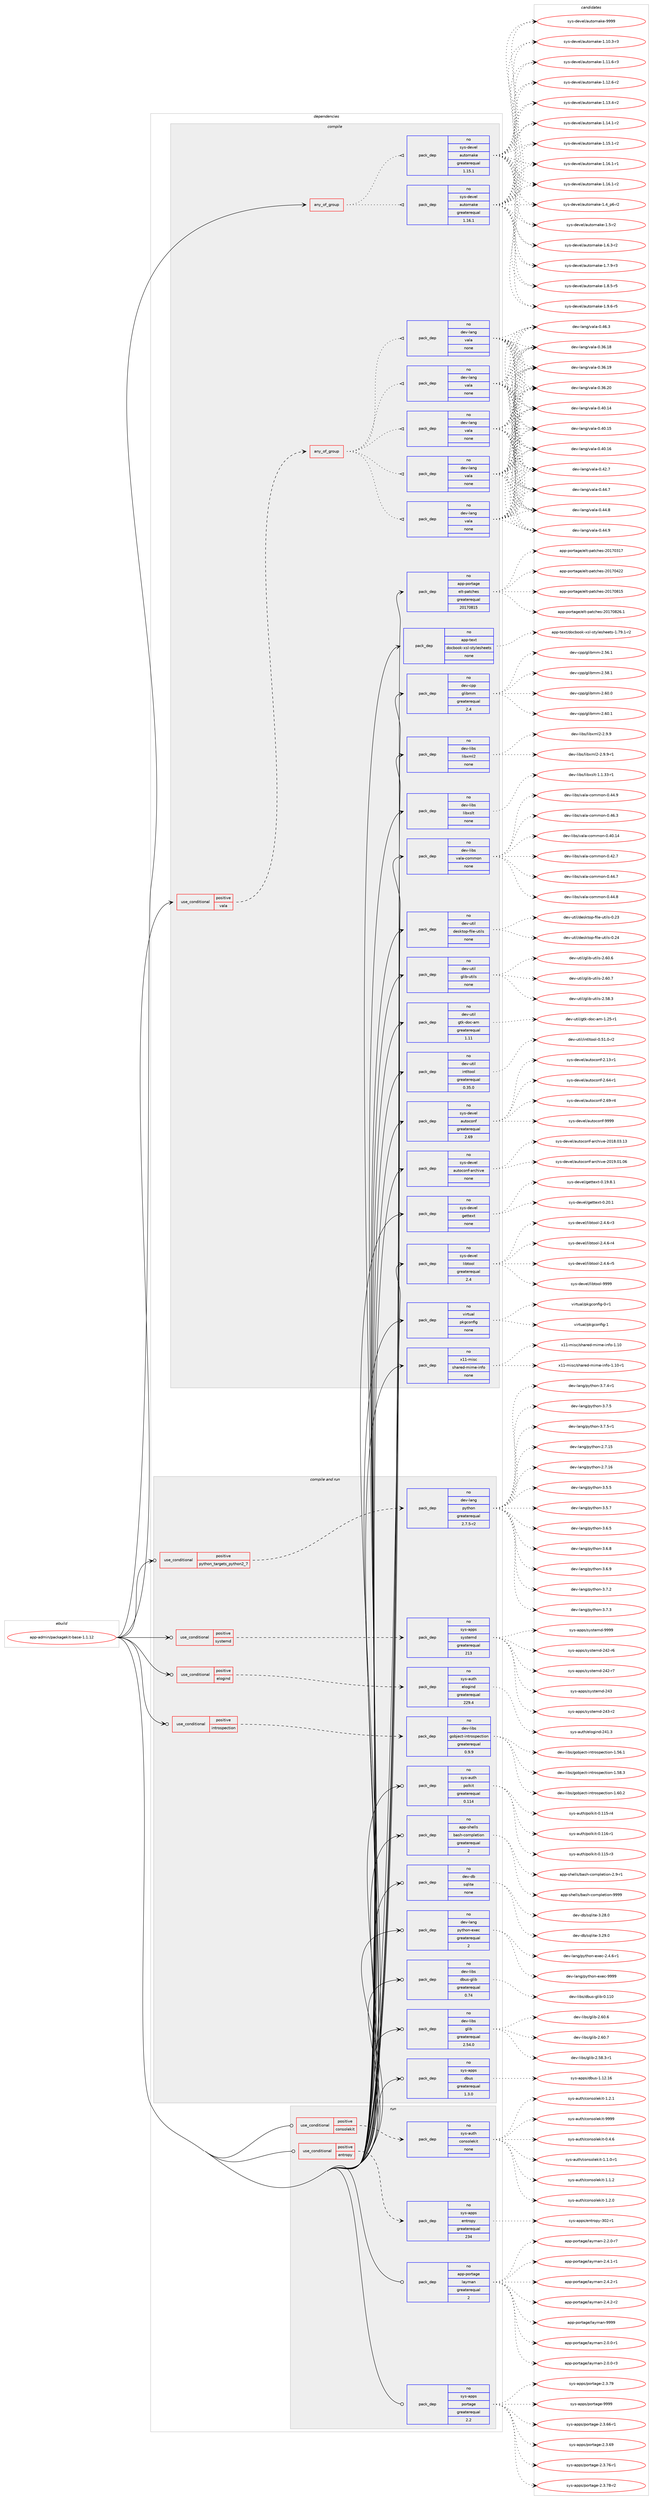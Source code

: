digraph prolog {

# *************
# Graph options
# *************

newrank=true;
concentrate=true;
compound=true;
graph [rankdir=LR,fontname=Helvetica,fontsize=10,ranksep=1.5];#, ranksep=2.5, nodesep=0.2];
edge  [arrowhead=vee];
node  [fontname=Helvetica,fontsize=10];

# **********
# The ebuild
# **********

subgraph cluster_leftcol {
color=gray;
rank=same;
label=<<i>ebuild</i>>;
id [label="app-admin/packagekit-base-1.1.12", color=red, width=4, href="../app-admin/packagekit-base-1.1.12.svg"];
}

# ****************
# The dependencies
# ****************

subgraph cluster_midcol {
color=gray;
label=<<i>dependencies</i>>;
subgraph cluster_compile {
fillcolor="#eeeeee";
style=filled;
label=<<i>compile</i>>;
subgraph any8224 {
dependency468237 [label=<<TABLE BORDER="0" CELLBORDER="1" CELLSPACING="0" CELLPADDING="4"><TR><TD CELLPADDING="10">any_of_group</TD></TR></TABLE>>, shape=none, color=red];subgraph pack348446 {
dependency468238 [label=<<TABLE BORDER="0" CELLBORDER="1" CELLSPACING="0" CELLPADDING="4" WIDTH="220"><TR><TD ROWSPAN="6" CELLPADDING="30">pack_dep</TD></TR><TR><TD WIDTH="110">no</TD></TR><TR><TD>sys-devel</TD></TR><TR><TD>automake</TD></TR><TR><TD>greaterequal</TD></TR><TR><TD>1.16.1</TD></TR></TABLE>>, shape=none, color=blue];
}
dependency468237:e -> dependency468238:w [weight=20,style="dotted",arrowhead="oinv"];
subgraph pack348447 {
dependency468239 [label=<<TABLE BORDER="0" CELLBORDER="1" CELLSPACING="0" CELLPADDING="4" WIDTH="220"><TR><TD ROWSPAN="6" CELLPADDING="30">pack_dep</TD></TR><TR><TD WIDTH="110">no</TD></TR><TR><TD>sys-devel</TD></TR><TR><TD>automake</TD></TR><TR><TD>greaterequal</TD></TR><TR><TD>1.15.1</TD></TR></TABLE>>, shape=none, color=blue];
}
dependency468237:e -> dependency468239:w [weight=20,style="dotted",arrowhead="oinv"];
}
id:e -> dependency468237:w [weight=20,style="solid",arrowhead="vee"];
subgraph cond111269 {
dependency468240 [label=<<TABLE BORDER="0" CELLBORDER="1" CELLSPACING="0" CELLPADDING="4"><TR><TD ROWSPAN="3" CELLPADDING="10">use_conditional</TD></TR><TR><TD>positive</TD></TR><TR><TD>vala</TD></TR></TABLE>>, shape=none, color=red];
subgraph any8225 {
dependency468241 [label=<<TABLE BORDER="0" CELLBORDER="1" CELLSPACING="0" CELLPADDING="4"><TR><TD CELLPADDING="10">any_of_group</TD></TR></TABLE>>, shape=none, color=red];subgraph pack348448 {
dependency468242 [label=<<TABLE BORDER="0" CELLBORDER="1" CELLSPACING="0" CELLPADDING="4" WIDTH="220"><TR><TD ROWSPAN="6" CELLPADDING="30">pack_dep</TD></TR><TR><TD WIDTH="110">no</TD></TR><TR><TD>dev-lang</TD></TR><TR><TD>vala</TD></TR><TR><TD>none</TD></TR><TR><TD></TD></TR></TABLE>>, shape=none, color=blue];
}
dependency468241:e -> dependency468242:w [weight=20,style="dotted",arrowhead="oinv"];
subgraph pack348449 {
dependency468243 [label=<<TABLE BORDER="0" CELLBORDER="1" CELLSPACING="0" CELLPADDING="4" WIDTH="220"><TR><TD ROWSPAN="6" CELLPADDING="30">pack_dep</TD></TR><TR><TD WIDTH="110">no</TD></TR><TR><TD>dev-lang</TD></TR><TR><TD>vala</TD></TR><TR><TD>none</TD></TR><TR><TD></TD></TR></TABLE>>, shape=none, color=blue];
}
dependency468241:e -> dependency468243:w [weight=20,style="dotted",arrowhead="oinv"];
subgraph pack348450 {
dependency468244 [label=<<TABLE BORDER="0" CELLBORDER="1" CELLSPACING="0" CELLPADDING="4" WIDTH="220"><TR><TD ROWSPAN="6" CELLPADDING="30">pack_dep</TD></TR><TR><TD WIDTH="110">no</TD></TR><TR><TD>dev-lang</TD></TR><TR><TD>vala</TD></TR><TR><TD>none</TD></TR><TR><TD></TD></TR></TABLE>>, shape=none, color=blue];
}
dependency468241:e -> dependency468244:w [weight=20,style="dotted",arrowhead="oinv"];
subgraph pack348451 {
dependency468245 [label=<<TABLE BORDER="0" CELLBORDER="1" CELLSPACING="0" CELLPADDING="4" WIDTH="220"><TR><TD ROWSPAN="6" CELLPADDING="30">pack_dep</TD></TR><TR><TD WIDTH="110">no</TD></TR><TR><TD>dev-lang</TD></TR><TR><TD>vala</TD></TR><TR><TD>none</TD></TR><TR><TD></TD></TR></TABLE>>, shape=none, color=blue];
}
dependency468241:e -> dependency468245:w [weight=20,style="dotted",arrowhead="oinv"];
subgraph pack348452 {
dependency468246 [label=<<TABLE BORDER="0" CELLBORDER="1" CELLSPACING="0" CELLPADDING="4" WIDTH="220"><TR><TD ROWSPAN="6" CELLPADDING="30">pack_dep</TD></TR><TR><TD WIDTH="110">no</TD></TR><TR><TD>dev-lang</TD></TR><TR><TD>vala</TD></TR><TR><TD>none</TD></TR><TR><TD></TD></TR></TABLE>>, shape=none, color=blue];
}
dependency468241:e -> dependency468246:w [weight=20,style="dotted",arrowhead="oinv"];
}
dependency468240:e -> dependency468241:w [weight=20,style="dashed",arrowhead="vee"];
}
id:e -> dependency468240:w [weight=20,style="solid",arrowhead="vee"];
subgraph pack348453 {
dependency468247 [label=<<TABLE BORDER="0" CELLBORDER="1" CELLSPACING="0" CELLPADDING="4" WIDTH="220"><TR><TD ROWSPAN="6" CELLPADDING="30">pack_dep</TD></TR><TR><TD WIDTH="110">no</TD></TR><TR><TD>app-portage</TD></TR><TR><TD>elt-patches</TD></TR><TR><TD>greaterequal</TD></TR><TR><TD>20170815</TD></TR></TABLE>>, shape=none, color=blue];
}
id:e -> dependency468247:w [weight=20,style="solid",arrowhead="vee"];
subgraph pack348454 {
dependency468248 [label=<<TABLE BORDER="0" CELLBORDER="1" CELLSPACING="0" CELLPADDING="4" WIDTH="220"><TR><TD ROWSPAN="6" CELLPADDING="30">pack_dep</TD></TR><TR><TD WIDTH="110">no</TD></TR><TR><TD>app-text</TD></TR><TR><TD>docbook-xsl-stylesheets</TD></TR><TR><TD>none</TD></TR><TR><TD></TD></TR></TABLE>>, shape=none, color=blue];
}
id:e -> dependency468248:w [weight=20,style="solid",arrowhead="vee"];
subgraph pack348455 {
dependency468249 [label=<<TABLE BORDER="0" CELLBORDER="1" CELLSPACING="0" CELLPADDING="4" WIDTH="220"><TR><TD ROWSPAN="6" CELLPADDING="30">pack_dep</TD></TR><TR><TD WIDTH="110">no</TD></TR><TR><TD>dev-cpp</TD></TR><TR><TD>glibmm</TD></TR><TR><TD>greaterequal</TD></TR><TR><TD>2.4</TD></TR></TABLE>>, shape=none, color=blue];
}
id:e -> dependency468249:w [weight=20,style="solid",arrowhead="vee"];
subgraph pack348456 {
dependency468250 [label=<<TABLE BORDER="0" CELLBORDER="1" CELLSPACING="0" CELLPADDING="4" WIDTH="220"><TR><TD ROWSPAN="6" CELLPADDING="30">pack_dep</TD></TR><TR><TD WIDTH="110">no</TD></TR><TR><TD>dev-libs</TD></TR><TR><TD>libxml2</TD></TR><TR><TD>none</TD></TR><TR><TD></TD></TR></TABLE>>, shape=none, color=blue];
}
id:e -> dependency468250:w [weight=20,style="solid",arrowhead="vee"];
subgraph pack348457 {
dependency468251 [label=<<TABLE BORDER="0" CELLBORDER="1" CELLSPACING="0" CELLPADDING="4" WIDTH="220"><TR><TD ROWSPAN="6" CELLPADDING="30">pack_dep</TD></TR><TR><TD WIDTH="110">no</TD></TR><TR><TD>dev-libs</TD></TR><TR><TD>libxslt</TD></TR><TR><TD>none</TD></TR><TR><TD></TD></TR></TABLE>>, shape=none, color=blue];
}
id:e -> dependency468251:w [weight=20,style="solid",arrowhead="vee"];
subgraph pack348458 {
dependency468252 [label=<<TABLE BORDER="0" CELLBORDER="1" CELLSPACING="0" CELLPADDING="4" WIDTH="220"><TR><TD ROWSPAN="6" CELLPADDING="30">pack_dep</TD></TR><TR><TD WIDTH="110">no</TD></TR><TR><TD>dev-libs</TD></TR><TR><TD>vala-common</TD></TR><TR><TD>none</TD></TR><TR><TD></TD></TR></TABLE>>, shape=none, color=blue];
}
id:e -> dependency468252:w [weight=20,style="solid",arrowhead="vee"];
subgraph pack348459 {
dependency468253 [label=<<TABLE BORDER="0" CELLBORDER="1" CELLSPACING="0" CELLPADDING="4" WIDTH="220"><TR><TD ROWSPAN="6" CELLPADDING="30">pack_dep</TD></TR><TR><TD WIDTH="110">no</TD></TR><TR><TD>dev-util</TD></TR><TR><TD>desktop-file-utils</TD></TR><TR><TD>none</TD></TR><TR><TD></TD></TR></TABLE>>, shape=none, color=blue];
}
id:e -> dependency468253:w [weight=20,style="solid",arrowhead="vee"];
subgraph pack348460 {
dependency468254 [label=<<TABLE BORDER="0" CELLBORDER="1" CELLSPACING="0" CELLPADDING="4" WIDTH="220"><TR><TD ROWSPAN="6" CELLPADDING="30">pack_dep</TD></TR><TR><TD WIDTH="110">no</TD></TR><TR><TD>dev-util</TD></TR><TR><TD>glib-utils</TD></TR><TR><TD>none</TD></TR><TR><TD></TD></TR></TABLE>>, shape=none, color=blue];
}
id:e -> dependency468254:w [weight=20,style="solid",arrowhead="vee"];
subgraph pack348461 {
dependency468255 [label=<<TABLE BORDER="0" CELLBORDER="1" CELLSPACING="0" CELLPADDING="4" WIDTH="220"><TR><TD ROWSPAN="6" CELLPADDING="30">pack_dep</TD></TR><TR><TD WIDTH="110">no</TD></TR><TR><TD>dev-util</TD></TR><TR><TD>gtk-doc-am</TD></TR><TR><TD>greaterequal</TD></TR><TR><TD>1.11</TD></TR></TABLE>>, shape=none, color=blue];
}
id:e -> dependency468255:w [weight=20,style="solid",arrowhead="vee"];
subgraph pack348462 {
dependency468256 [label=<<TABLE BORDER="0" CELLBORDER="1" CELLSPACING="0" CELLPADDING="4" WIDTH="220"><TR><TD ROWSPAN="6" CELLPADDING="30">pack_dep</TD></TR><TR><TD WIDTH="110">no</TD></TR><TR><TD>dev-util</TD></TR><TR><TD>intltool</TD></TR><TR><TD>greaterequal</TD></TR><TR><TD>0.35.0</TD></TR></TABLE>>, shape=none, color=blue];
}
id:e -> dependency468256:w [weight=20,style="solid",arrowhead="vee"];
subgraph pack348463 {
dependency468257 [label=<<TABLE BORDER="0" CELLBORDER="1" CELLSPACING="0" CELLPADDING="4" WIDTH="220"><TR><TD ROWSPAN="6" CELLPADDING="30">pack_dep</TD></TR><TR><TD WIDTH="110">no</TD></TR><TR><TD>sys-devel</TD></TR><TR><TD>autoconf</TD></TR><TR><TD>greaterequal</TD></TR><TR><TD>2.69</TD></TR></TABLE>>, shape=none, color=blue];
}
id:e -> dependency468257:w [weight=20,style="solid",arrowhead="vee"];
subgraph pack348464 {
dependency468258 [label=<<TABLE BORDER="0" CELLBORDER="1" CELLSPACING="0" CELLPADDING="4" WIDTH="220"><TR><TD ROWSPAN="6" CELLPADDING="30">pack_dep</TD></TR><TR><TD WIDTH="110">no</TD></TR><TR><TD>sys-devel</TD></TR><TR><TD>autoconf-archive</TD></TR><TR><TD>none</TD></TR><TR><TD></TD></TR></TABLE>>, shape=none, color=blue];
}
id:e -> dependency468258:w [weight=20,style="solid",arrowhead="vee"];
subgraph pack348465 {
dependency468259 [label=<<TABLE BORDER="0" CELLBORDER="1" CELLSPACING="0" CELLPADDING="4" WIDTH="220"><TR><TD ROWSPAN="6" CELLPADDING="30">pack_dep</TD></TR><TR><TD WIDTH="110">no</TD></TR><TR><TD>sys-devel</TD></TR><TR><TD>gettext</TD></TR><TR><TD>none</TD></TR><TR><TD></TD></TR></TABLE>>, shape=none, color=blue];
}
id:e -> dependency468259:w [weight=20,style="solid",arrowhead="vee"];
subgraph pack348466 {
dependency468260 [label=<<TABLE BORDER="0" CELLBORDER="1" CELLSPACING="0" CELLPADDING="4" WIDTH="220"><TR><TD ROWSPAN="6" CELLPADDING="30">pack_dep</TD></TR><TR><TD WIDTH="110">no</TD></TR><TR><TD>sys-devel</TD></TR><TR><TD>libtool</TD></TR><TR><TD>greaterequal</TD></TR><TR><TD>2.4</TD></TR></TABLE>>, shape=none, color=blue];
}
id:e -> dependency468260:w [weight=20,style="solid",arrowhead="vee"];
subgraph pack348467 {
dependency468261 [label=<<TABLE BORDER="0" CELLBORDER="1" CELLSPACING="0" CELLPADDING="4" WIDTH="220"><TR><TD ROWSPAN="6" CELLPADDING="30">pack_dep</TD></TR><TR><TD WIDTH="110">no</TD></TR><TR><TD>virtual</TD></TR><TR><TD>pkgconfig</TD></TR><TR><TD>none</TD></TR><TR><TD></TD></TR></TABLE>>, shape=none, color=blue];
}
id:e -> dependency468261:w [weight=20,style="solid",arrowhead="vee"];
subgraph pack348468 {
dependency468262 [label=<<TABLE BORDER="0" CELLBORDER="1" CELLSPACING="0" CELLPADDING="4" WIDTH="220"><TR><TD ROWSPAN="6" CELLPADDING="30">pack_dep</TD></TR><TR><TD WIDTH="110">no</TD></TR><TR><TD>x11-misc</TD></TR><TR><TD>shared-mime-info</TD></TR><TR><TD>none</TD></TR><TR><TD></TD></TR></TABLE>>, shape=none, color=blue];
}
id:e -> dependency468262:w [weight=20,style="solid",arrowhead="vee"];
}
subgraph cluster_compileandrun {
fillcolor="#eeeeee";
style=filled;
label=<<i>compile and run</i>>;
subgraph cond111270 {
dependency468263 [label=<<TABLE BORDER="0" CELLBORDER="1" CELLSPACING="0" CELLPADDING="4"><TR><TD ROWSPAN="3" CELLPADDING="10">use_conditional</TD></TR><TR><TD>positive</TD></TR><TR><TD>elogind</TD></TR></TABLE>>, shape=none, color=red];
subgraph pack348469 {
dependency468264 [label=<<TABLE BORDER="0" CELLBORDER="1" CELLSPACING="0" CELLPADDING="4" WIDTH="220"><TR><TD ROWSPAN="6" CELLPADDING="30">pack_dep</TD></TR><TR><TD WIDTH="110">no</TD></TR><TR><TD>sys-auth</TD></TR><TR><TD>elogind</TD></TR><TR><TD>greaterequal</TD></TR><TR><TD>229.4</TD></TR></TABLE>>, shape=none, color=blue];
}
dependency468263:e -> dependency468264:w [weight=20,style="dashed",arrowhead="vee"];
}
id:e -> dependency468263:w [weight=20,style="solid",arrowhead="odotvee"];
subgraph cond111271 {
dependency468265 [label=<<TABLE BORDER="0" CELLBORDER="1" CELLSPACING="0" CELLPADDING="4"><TR><TD ROWSPAN="3" CELLPADDING="10">use_conditional</TD></TR><TR><TD>positive</TD></TR><TR><TD>introspection</TD></TR></TABLE>>, shape=none, color=red];
subgraph pack348470 {
dependency468266 [label=<<TABLE BORDER="0" CELLBORDER="1" CELLSPACING="0" CELLPADDING="4" WIDTH="220"><TR><TD ROWSPAN="6" CELLPADDING="30">pack_dep</TD></TR><TR><TD WIDTH="110">no</TD></TR><TR><TD>dev-libs</TD></TR><TR><TD>gobject-introspection</TD></TR><TR><TD>greaterequal</TD></TR><TR><TD>0.9.9</TD></TR></TABLE>>, shape=none, color=blue];
}
dependency468265:e -> dependency468266:w [weight=20,style="dashed",arrowhead="vee"];
}
id:e -> dependency468265:w [weight=20,style="solid",arrowhead="odotvee"];
subgraph cond111272 {
dependency468267 [label=<<TABLE BORDER="0" CELLBORDER="1" CELLSPACING="0" CELLPADDING="4"><TR><TD ROWSPAN="3" CELLPADDING="10">use_conditional</TD></TR><TR><TD>positive</TD></TR><TR><TD>python_targets_python2_7</TD></TR></TABLE>>, shape=none, color=red];
subgraph pack348471 {
dependency468268 [label=<<TABLE BORDER="0" CELLBORDER="1" CELLSPACING="0" CELLPADDING="4" WIDTH="220"><TR><TD ROWSPAN="6" CELLPADDING="30">pack_dep</TD></TR><TR><TD WIDTH="110">no</TD></TR><TR><TD>dev-lang</TD></TR><TR><TD>python</TD></TR><TR><TD>greaterequal</TD></TR><TR><TD>2.7.5-r2</TD></TR></TABLE>>, shape=none, color=blue];
}
dependency468267:e -> dependency468268:w [weight=20,style="dashed",arrowhead="vee"];
}
id:e -> dependency468267:w [weight=20,style="solid",arrowhead="odotvee"];
subgraph cond111273 {
dependency468269 [label=<<TABLE BORDER="0" CELLBORDER="1" CELLSPACING="0" CELLPADDING="4"><TR><TD ROWSPAN="3" CELLPADDING="10">use_conditional</TD></TR><TR><TD>positive</TD></TR><TR><TD>systemd</TD></TR></TABLE>>, shape=none, color=red];
subgraph pack348472 {
dependency468270 [label=<<TABLE BORDER="0" CELLBORDER="1" CELLSPACING="0" CELLPADDING="4" WIDTH="220"><TR><TD ROWSPAN="6" CELLPADDING="30">pack_dep</TD></TR><TR><TD WIDTH="110">no</TD></TR><TR><TD>sys-apps</TD></TR><TR><TD>systemd</TD></TR><TR><TD>greaterequal</TD></TR><TR><TD>213</TD></TR></TABLE>>, shape=none, color=blue];
}
dependency468269:e -> dependency468270:w [weight=20,style="dashed",arrowhead="vee"];
}
id:e -> dependency468269:w [weight=20,style="solid",arrowhead="odotvee"];
subgraph pack348473 {
dependency468271 [label=<<TABLE BORDER="0" CELLBORDER="1" CELLSPACING="0" CELLPADDING="4" WIDTH="220"><TR><TD ROWSPAN="6" CELLPADDING="30">pack_dep</TD></TR><TR><TD WIDTH="110">no</TD></TR><TR><TD>app-shells</TD></TR><TR><TD>bash-completion</TD></TR><TR><TD>greaterequal</TD></TR><TR><TD>2</TD></TR></TABLE>>, shape=none, color=blue];
}
id:e -> dependency468271:w [weight=20,style="solid",arrowhead="odotvee"];
subgraph pack348474 {
dependency468272 [label=<<TABLE BORDER="0" CELLBORDER="1" CELLSPACING="0" CELLPADDING="4" WIDTH="220"><TR><TD ROWSPAN="6" CELLPADDING="30">pack_dep</TD></TR><TR><TD WIDTH="110">no</TD></TR><TR><TD>dev-db</TD></TR><TR><TD>sqlite</TD></TR><TR><TD>none</TD></TR><TR><TD></TD></TR></TABLE>>, shape=none, color=blue];
}
id:e -> dependency468272:w [weight=20,style="solid",arrowhead="odotvee"];
subgraph pack348475 {
dependency468273 [label=<<TABLE BORDER="0" CELLBORDER="1" CELLSPACING="0" CELLPADDING="4" WIDTH="220"><TR><TD ROWSPAN="6" CELLPADDING="30">pack_dep</TD></TR><TR><TD WIDTH="110">no</TD></TR><TR><TD>dev-lang</TD></TR><TR><TD>python-exec</TD></TR><TR><TD>greaterequal</TD></TR><TR><TD>2</TD></TR></TABLE>>, shape=none, color=blue];
}
id:e -> dependency468273:w [weight=20,style="solid",arrowhead="odotvee"];
subgraph pack348476 {
dependency468274 [label=<<TABLE BORDER="0" CELLBORDER="1" CELLSPACING="0" CELLPADDING="4" WIDTH="220"><TR><TD ROWSPAN="6" CELLPADDING="30">pack_dep</TD></TR><TR><TD WIDTH="110">no</TD></TR><TR><TD>dev-libs</TD></TR><TR><TD>dbus-glib</TD></TR><TR><TD>greaterequal</TD></TR><TR><TD>0.74</TD></TR></TABLE>>, shape=none, color=blue];
}
id:e -> dependency468274:w [weight=20,style="solid",arrowhead="odotvee"];
subgraph pack348477 {
dependency468275 [label=<<TABLE BORDER="0" CELLBORDER="1" CELLSPACING="0" CELLPADDING="4" WIDTH="220"><TR><TD ROWSPAN="6" CELLPADDING="30">pack_dep</TD></TR><TR><TD WIDTH="110">no</TD></TR><TR><TD>dev-libs</TD></TR><TR><TD>glib</TD></TR><TR><TD>greaterequal</TD></TR><TR><TD>2.54.0</TD></TR></TABLE>>, shape=none, color=blue];
}
id:e -> dependency468275:w [weight=20,style="solid",arrowhead="odotvee"];
subgraph pack348478 {
dependency468276 [label=<<TABLE BORDER="0" CELLBORDER="1" CELLSPACING="0" CELLPADDING="4" WIDTH="220"><TR><TD ROWSPAN="6" CELLPADDING="30">pack_dep</TD></TR><TR><TD WIDTH="110">no</TD></TR><TR><TD>sys-apps</TD></TR><TR><TD>dbus</TD></TR><TR><TD>greaterequal</TD></TR><TR><TD>1.3.0</TD></TR></TABLE>>, shape=none, color=blue];
}
id:e -> dependency468276:w [weight=20,style="solid",arrowhead="odotvee"];
subgraph pack348479 {
dependency468277 [label=<<TABLE BORDER="0" CELLBORDER="1" CELLSPACING="0" CELLPADDING="4" WIDTH="220"><TR><TD ROWSPAN="6" CELLPADDING="30">pack_dep</TD></TR><TR><TD WIDTH="110">no</TD></TR><TR><TD>sys-auth</TD></TR><TR><TD>polkit</TD></TR><TR><TD>greaterequal</TD></TR><TR><TD>0.114</TD></TR></TABLE>>, shape=none, color=blue];
}
id:e -> dependency468277:w [weight=20,style="solid",arrowhead="odotvee"];
}
subgraph cluster_run {
fillcolor="#eeeeee";
style=filled;
label=<<i>run</i>>;
subgraph cond111274 {
dependency468278 [label=<<TABLE BORDER="0" CELLBORDER="1" CELLSPACING="0" CELLPADDING="4"><TR><TD ROWSPAN="3" CELLPADDING="10">use_conditional</TD></TR><TR><TD>positive</TD></TR><TR><TD>consolekit</TD></TR></TABLE>>, shape=none, color=red];
subgraph pack348480 {
dependency468279 [label=<<TABLE BORDER="0" CELLBORDER="1" CELLSPACING="0" CELLPADDING="4" WIDTH="220"><TR><TD ROWSPAN="6" CELLPADDING="30">pack_dep</TD></TR><TR><TD WIDTH="110">no</TD></TR><TR><TD>sys-auth</TD></TR><TR><TD>consolekit</TD></TR><TR><TD>none</TD></TR><TR><TD></TD></TR></TABLE>>, shape=none, color=blue];
}
dependency468278:e -> dependency468279:w [weight=20,style="dashed",arrowhead="vee"];
}
id:e -> dependency468278:w [weight=20,style="solid",arrowhead="odot"];
subgraph cond111275 {
dependency468280 [label=<<TABLE BORDER="0" CELLBORDER="1" CELLSPACING="0" CELLPADDING="4"><TR><TD ROWSPAN="3" CELLPADDING="10">use_conditional</TD></TR><TR><TD>positive</TD></TR><TR><TD>entropy</TD></TR></TABLE>>, shape=none, color=red];
subgraph pack348481 {
dependency468281 [label=<<TABLE BORDER="0" CELLBORDER="1" CELLSPACING="0" CELLPADDING="4" WIDTH="220"><TR><TD ROWSPAN="6" CELLPADDING="30">pack_dep</TD></TR><TR><TD WIDTH="110">no</TD></TR><TR><TD>sys-apps</TD></TR><TR><TD>entropy</TD></TR><TR><TD>greaterequal</TD></TR><TR><TD>234</TD></TR></TABLE>>, shape=none, color=blue];
}
dependency468280:e -> dependency468281:w [weight=20,style="dashed",arrowhead="vee"];
}
id:e -> dependency468280:w [weight=20,style="solid",arrowhead="odot"];
subgraph pack348482 {
dependency468282 [label=<<TABLE BORDER="0" CELLBORDER="1" CELLSPACING="0" CELLPADDING="4" WIDTH="220"><TR><TD ROWSPAN="6" CELLPADDING="30">pack_dep</TD></TR><TR><TD WIDTH="110">no</TD></TR><TR><TD>app-portage</TD></TR><TR><TD>layman</TD></TR><TR><TD>greaterequal</TD></TR><TR><TD>2</TD></TR></TABLE>>, shape=none, color=blue];
}
id:e -> dependency468282:w [weight=20,style="solid",arrowhead="odot"];
subgraph pack348483 {
dependency468283 [label=<<TABLE BORDER="0" CELLBORDER="1" CELLSPACING="0" CELLPADDING="4" WIDTH="220"><TR><TD ROWSPAN="6" CELLPADDING="30">pack_dep</TD></TR><TR><TD WIDTH="110">no</TD></TR><TR><TD>sys-apps</TD></TR><TR><TD>portage</TD></TR><TR><TD>greaterequal</TD></TR><TR><TD>2.2</TD></TR></TABLE>>, shape=none, color=blue];
}
id:e -> dependency468283:w [weight=20,style="solid",arrowhead="odot"];
}
}

# **************
# The candidates
# **************

subgraph cluster_choices {
rank=same;
color=gray;
label=<<i>candidates</i>>;

subgraph choice348446 {
color=black;
nodesep=1;
choice11512111545100101118101108479711711611110997107101454946494846514511451 [label="sys-devel/automake-1.10.3-r3", color=red, width=4,href="../sys-devel/automake-1.10.3-r3.svg"];
choice11512111545100101118101108479711711611110997107101454946494946544511451 [label="sys-devel/automake-1.11.6-r3", color=red, width=4,href="../sys-devel/automake-1.11.6-r3.svg"];
choice11512111545100101118101108479711711611110997107101454946495046544511450 [label="sys-devel/automake-1.12.6-r2", color=red, width=4,href="../sys-devel/automake-1.12.6-r2.svg"];
choice11512111545100101118101108479711711611110997107101454946495146524511450 [label="sys-devel/automake-1.13.4-r2", color=red, width=4,href="../sys-devel/automake-1.13.4-r2.svg"];
choice11512111545100101118101108479711711611110997107101454946495246494511450 [label="sys-devel/automake-1.14.1-r2", color=red, width=4,href="../sys-devel/automake-1.14.1-r2.svg"];
choice11512111545100101118101108479711711611110997107101454946495346494511450 [label="sys-devel/automake-1.15.1-r2", color=red, width=4,href="../sys-devel/automake-1.15.1-r2.svg"];
choice11512111545100101118101108479711711611110997107101454946495446494511449 [label="sys-devel/automake-1.16.1-r1", color=red, width=4,href="../sys-devel/automake-1.16.1-r1.svg"];
choice11512111545100101118101108479711711611110997107101454946495446494511450 [label="sys-devel/automake-1.16.1-r2", color=red, width=4,href="../sys-devel/automake-1.16.1-r2.svg"];
choice115121115451001011181011084797117116111109971071014549465295112544511450 [label="sys-devel/automake-1.4_p6-r2", color=red, width=4,href="../sys-devel/automake-1.4_p6-r2.svg"];
choice11512111545100101118101108479711711611110997107101454946534511450 [label="sys-devel/automake-1.5-r2", color=red, width=4,href="../sys-devel/automake-1.5-r2.svg"];
choice115121115451001011181011084797117116111109971071014549465446514511450 [label="sys-devel/automake-1.6.3-r2", color=red, width=4,href="../sys-devel/automake-1.6.3-r2.svg"];
choice115121115451001011181011084797117116111109971071014549465546574511451 [label="sys-devel/automake-1.7.9-r3", color=red, width=4,href="../sys-devel/automake-1.7.9-r3.svg"];
choice115121115451001011181011084797117116111109971071014549465646534511453 [label="sys-devel/automake-1.8.5-r5", color=red, width=4,href="../sys-devel/automake-1.8.5-r5.svg"];
choice115121115451001011181011084797117116111109971071014549465746544511453 [label="sys-devel/automake-1.9.6-r5", color=red, width=4,href="../sys-devel/automake-1.9.6-r5.svg"];
choice115121115451001011181011084797117116111109971071014557575757 [label="sys-devel/automake-9999", color=red, width=4,href="../sys-devel/automake-9999.svg"];
dependency468238:e -> choice11512111545100101118101108479711711611110997107101454946494846514511451:w [style=dotted,weight="100"];
dependency468238:e -> choice11512111545100101118101108479711711611110997107101454946494946544511451:w [style=dotted,weight="100"];
dependency468238:e -> choice11512111545100101118101108479711711611110997107101454946495046544511450:w [style=dotted,weight="100"];
dependency468238:e -> choice11512111545100101118101108479711711611110997107101454946495146524511450:w [style=dotted,weight="100"];
dependency468238:e -> choice11512111545100101118101108479711711611110997107101454946495246494511450:w [style=dotted,weight="100"];
dependency468238:e -> choice11512111545100101118101108479711711611110997107101454946495346494511450:w [style=dotted,weight="100"];
dependency468238:e -> choice11512111545100101118101108479711711611110997107101454946495446494511449:w [style=dotted,weight="100"];
dependency468238:e -> choice11512111545100101118101108479711711611110997107101454946495446494511450:w [style=dotted,weight="100"];
dependency468238:e -> choice115121115451001011181011084797117116111109971071014549465295112544511450:w [style=dotted,weight="100"];
dependency468238:e -> choice11512111545100101118101108479711711611110997107101454946534511450:w [style=dotted,weight="100"];
dependency468238:e -> choice115121115451001011181011084797117116111109971071014549465446514511450:w [style=dotted,weight="100"];
dependency468238:e -> choice115121115451001011181011084797117116111109971071014549465546574511451:w [style=dotted,weight="100"];
dependency468238:e -> choice115121115451001011181011084797117116111109971071014549465646534511453:w [style=dotted,weight="100"];
dependency468238:e -> choice115121115451001011181011084797117116111109971071014549465746544511453:w [style=dotted,weight="100"];
dependency468238:e -> choice115121115451001011181011084797117116111109971071014557575757:w [style=dotted,weight="100"];
}
subgraph choice348447 {
color=black;
nodesep=1;
choice11512111545100101118101108479711711611110997107101454946494846514511451 [label="sys-devel/automake-1.10.3-r3", color=red, width=4,href="../sys-devel/automake-1.10.3-r3.svg"];
choice11512111545100101118101108479711711611110997107101454946494946544511451 [label="sys-devel/automake-1.11.6-r3", color=red, width=4,href="../sys-devel/automake-1.11.6-r3.svg"];
choice11512111545100101118101108479711711611110997107101454946495046544511450 [label="sys-devel/automake-1.12.6-r2", color=red, width=4,href="../sys-devel/automake-1.12.6-r2.svg"];
choice11512111545100101118101108479711711611110997107101454946495146524511450 [label="sys-devel/automake-1.13.4-r2", color=red, width=4,href="../sys-devel/automake-1.13.4-r2.svg"];
choice11512111545100101118101108479711711611110997107101454946495246494511450 [label="sys-devel/automake-1.14.1-r2", color=red, width=4,href="../sys-devel/automake-1.14.1-r2.svg"];
choice11512111545100101118101108479711711611110997107101454946495346494511450 [label="sys-devel/automake-1.15.1-r2", color=red, width=4,href="../sys-devel/automake-1.15.1-r2.svg"];
choice11512111545100101118101108479711711611110997107101454946495446494511449 [label="sys-devel/automake-1.16.1-r1", color=red, width=4,href="../sys-devel/automake-1.16.1-r1.svg"];
choice11512111545100101118101108479711711611110997107101454946495446494511450 [label="sys-devel/automake-1.16.1-r2", color=red, width=4,href="../sys-devel/automake-1.16.1-r2.svg"];
choice115121115451001011181011084797117116111109971071014549465295112544511450 [label="sys-devel/automake-1.4_p6-r2", color=red, width=4,href="../sys-devel/automake-1.4_p6-r2.svg"];
choice11512111545100101118101108479711711611110997107101454946534511450 [label="sys-devel/automake-1.5-r2", color=red, width=4,href="../sys-devel/automake-1.5-r2.svg"];
choice115121115451001011181011084797117116111109971071014549465446514511450 [label="sys-devel/automake-1.6.3-r2", color=red, width=4,href="../sys-devel/automake-1.6.3-r2.svg"];
choice115121115451001011181011084797117116111109971071014549465546574511451 [label="sys-devel/automake-1.7.9-r3", color=red, width=4,href="../sys-devel/automake-1.7.9-r3.svg"];
choice115121115451001011181011084797117116111109971071014549465646534511453 [label="sys-devel/automake-1.8.5-r5", color=red, width=4,href="../sys-devel/automake-1.8.5-r5.svg"];
choice115121115451001011181011084797117116111109971071014549465746544511453 [label="sys-devel/automake-1.9.6-r5", color=red, width=4,href="../sys-devel/automake-1.9.6-r5.svg"];
choice115121115451001011181011084797117116111109971071014557575757 [label="sys-devel/automake-9999", color=red, width=4,href="../sys-devel/automake-9999.svg"];
dependency468239:e -> choice11512111545100101118101108479711711611110997107101454946494846514511451:w [style=dotted,weight="100"];
dependency468239:e -> choice11512111545100101118101108479711711611110997107101454946494946544511451:w [style=dotted,weight="100"];
dependency468239:e -> choice11512111545100101118101108479711711611110997107101454946495046544511450:w [style=dotted,weight="100"];
dependency468239:e -> choice11512111545100101118101108479711711611110997107101454946495146524511450:w [style=dotted,weight="100"];
dependency468239:e -> choice11512111545100101118101108479711711611110997107101454946495246494511450:w [style=dotted,weight="100"];
dependency468239:e -> choice11512111545100101118101108479711711611110997107101454946495346494511450:w [style=dotted,weight="100"];
dependency468239:e -> choice11512111545100101118101108479711711611110997107101454946495446494511449:w [style=dotted,weight="100"];
dependency468239:e -> choice11512111545100101118101108479711711611110997107101454946495446494511450:w [style=dotted,weight="100"];
dependency468239:e -> choice115121115451001011181011084797117116111109971071014549465295112544511450:w [style=dotted,weight="100"];
dependency468239:e -> choice11512111545100101118101108479711711611110997107101454946534511450:w [style=dotted,weight="100"];
dependency468239:e -> choice115121115451001011181011084797117116111109971071014549465446514511450:w [style=dotted,weight="100"];
dependency468239:e -> choice115121115451001011181011084797117116111109971071014549465546574511451:w [style=dotted,weight="100"];
dependency468239:e -> choice115121115451001011181011084797117116111109971071014549465646534511453:w [style=dotted,weight="100"];
dependency468239:e -> choice115121115451001011181011084797117116111109971071014549465746544511453:w [style=dotted,weight="100"];
dependency468239:e -> choice115121115451001011181011084797117116111109971071014557575757:w [style=dotted,weight="100"];
}
subgraph choice348448 {
color=black;
nodesep=1;
choice10010111845108971101034711897108974548465154464956 [label="dev-lang/vala-0.36.18", color=red, width=4,href="../dev-lang/vala-0.36.18.svg"];
choice10010111845108971101034711897108974548465154464957 [label="dev-lang/vala-0.36.19", color=red, width=4,href="../dev-lang/vala-0.36.19.svg"];
choice10010111845108971101034711897108974548465154465048 [label="dev-lang/vala-0.36.20", color=red, width=4,href="../dev-lang/vala-0.36.20.svg"];
choice10010111845108971101034711897108974548465248464952 [label="dev-lang/vala-0.40.14", color=red, width=4,href="../dev-lang/vala-0.40.14.svg"];
choice10010111845108971101034711897108974548465248464953 [label="dev-lang/vala-0.40.15", color=red, width=4,href="../dev-lang/vala-0.40.15.svg"];
choice10010111845108971101034711897108974548465248464954 [label="dev-lang/vala-0.40.16", color=red, width=4,href="../dev-lang/vala-0.40.16.svg"];
choice100101118451089711010347118971089745484652504655 [label="dev-lang/vala-0.42.7", color=red, width=4,href="../dev-lang/vala-0.42.7.svg"];
choice100101118451089711010347118971089745484652524655 [label="dev-lang/vala-0.44.7", color=red, width=4,href="../dev-lang/vala-0.44.7.svg"];
choice100101118451089711010347118971089745484652524656 [label="dev-lang/vala-0.44.8", color=red, width=4,href="../dev-lang/vala-0.44.8.svg"];
choice100101118451089711010347118971089745484652524657 [label="dev-lang/vala-0.44.9", color=red, width=4,href="../dev-lang/vala-0.44.9.svg"];
choice100101118451089711010347118971089745484652544651 [label="dev-lang/vala-0.46.3", color=red, width=4,href="../dev-lang/vala-0.46.3.svg"];
dependency468242:e -> choice10010111845108971101034711897108974548465154464956:w [style=dotted,weight="100"];
dependency468242:e -> choice10010111845108971101034711897108974548465154464957:w [style=dotted,weight="100"];
dependency468242:e -> choice10010111845108971101034711897108974548465154465048:w [style=dotted,weight="100"];
dependency468242:e -> choice10010111845108971101034711897108974548465248464952:w [style=dotted,weight="100"];
dependency468242:e -> choice10010111845108971101034711897108974548465248464953:w [style=dotted,weight="100"];
dependency468242:e -> choice10010111845108971101034711897108974548465248464954:w [style=dotted,weight="100"];
dependency468242:e -> choice100101118451089711010347118971089745484652504655:w [style=dotted,weight="100"];
dependency468242:e -> choice100101118451089711010347118971089745484652524655:w [style=dotted,weight="100"];
dependency468242:e -> choice100101118451089711010347118971089745484652524656:w [style=dotted,weight="100"];
dependency468242:e -> choice100101118451089711010347118971089745484652524657:w [style=dotted,weight="100"];
dependency468242:e -> choice100101118451089711010347118971089745484652544651:w [style=dotted,weight="100"];
}
subgraph choice348449 {
color=black;
nodesep=1;
choice10010111845108971101034711897108974548465154464956 [label="dev-lang/vala-0.36.18", color=red, width=4,href="../dev-lang/vala-0.36.18.svg"];
choice10010111845108971101034711897108974548465154464957 [label="dev-lang/vala-0.36.19", color=red, width=4,href="../dev-lang/vala-0.36.19.svg"];
choice10010111845108971101034711897108974548465154465048 [label="dev-lang/vala-0.36.20", color=red, width=4,href="../dev-lang/vala-0.36.20.svg"];
choice10010111845108971101034711897108974548465248464952 [label="dev-lang/vala-0.40.14", color=red, width=4,href="../dev-lang/vala-0.40.14.svg"];
choice10010111845108971101034711897108974548465248464953 [label="dev-lang/vala-0.40.15", color=red, width=4,href="../dev-lang/vala-0.40.15.svg"];
choice10010111845108971101034711897108974548465248464954 [label="dev-lang/vala-0.40.16", color=red, width=4,href="../dev-lang/vala-0.40.16.svg"];
choice100101118451089711010347118971089745484652504655 [label="dev-lang/vala-0.42.7", color=red, width=4,href="../dev-lang/vala-0.42.7.svg"];
choice100101118451089711010347118971089745484652524655 [label="dev-lang/vala-0.44.7", color=red, width=4,href="../dev-lang/vala-0.44.7.svg"];
choice100101118451089711010347118971089745484652524656 [label="dev-lang/vala-0.44.8", color=red, width=4,href="../dev-lang/vala-0.44.8.svg"];
choice100101118451089711010347118971089745484652524657 [label="dev-lang/vala-0.44.9", color=red, width=4,href="../dev-lang/vala-0.44.9.svg"];
choice100101118451089711010347118971089745484652544651 [label="dev-lang/vala-0.46.3", color=red, width=4,href="../dev-lang/vala-0.46.3.svg"];
dependency468243:e -> choice10010111845108971101034711897108974548465154464956:w [style=dotted,weight="100"];
dependency468243:e -> choice10010111845108971101034711897108974548465154464957:w [style=dotted,weight="100"];
dependency468243:e -> choice10010111845108971101034711897108974548465154465048:w [style=dotted,weight="100"];
dependency468243:e -> choice10010111845108971101034711897108974548465248464952:w [style=dotted,weight="100"];
dependency468243:e -> choice10010111845108971101034711897108974548465248464953:w [style=dotted,weight="100"];
dependency468243:e -> choice10010111845108971101034711897108974548465248464954:w [style=dotted,weight="100"];
dependency468243:e -> choice100101118451089711010347118971089745484652504655:w [style=dotted,weight="100"];
dependency468243:e -> choice100101118451089711010347118971089745484652524655:w [style=dotted,weight="100"];
dependency468243:e -> choice100101118451089711010347118971089745484652524656:w [style=dotted,weight="100"];
dependency468243:e -> choice100101118451089711010347118971089745484652524657:w [style=dotted,weight="100"];
dependency468243:e -> choice100101118451089711010347118971089745484652544651:w [style=dotted,weight="100"];
}
subgraph choice348450 {
color=black;
nodesep=1;
choice10010111845108971101034711897108974548465154464956 [label="dev-lang/vala-0.36.18", color=red, width=4,href="../dev-lang/vala-0.36.18.svg"];
choice10010111845108971101034711897108974548465154464957 [label="dev-lang/vala-0.36.19", color=red, width=4,href="../dev-lang/vala-0.36.19.svg"];
choice10010111845108971101034711897108974548465154465048 [label="dev-lang/vala-0.36.20", color=red, width=4,href="../dev-lang/vala-0.36.20.svg"];
choice10010111845108971101034711897108974548465248464952 [label="dev-lang/vala-0.40.14", color=red, width=4,href="../dev-lang/vala-0.40.14.svg"];
choice10010111845108971101034711897108974548465248464953 [label="dev-lang/vala-0.40.15", color=red, width=4,href="../dev-lang/vala-0.40.15.svg"];
choice10010111845108971101034711897108974548465248464954 [label="dev-lang/vala-0.40.16", color=red, width=4,href="../dev-lang/vala-0.40.16.svg"];
choice100101118451089711010347118971089745484652504655 [label="dev-lang/vala-0.42.7", color=red, width=4,href="../dev-lang/vala-0.42.7.svg"];
choice100101118451089711010347118971089745484652524655 [label="dev-lang/vala-0.44.7", color=red, width=4,href="../dev-lang/vala-0.44.7.svg"];
choice100101118451089711010347118971089745484652524656 [label="dev-lang/vala-0.44.8", color=red, width=4,href="../dev-lang/vala-0.44.8.svg"];
choice100101118451089711010347118971089745484652524657 [label="dev-lang/vala-0.44.9", color=red, width=4,href="../dev-lang/vala-0.44.9.svg"];
choice100101118451089711010347118971089745484652544651 [label="dev-lang/vala-0.46.3", color=red, width=4,href="../dev-lang/vala-0.46.3.svg"];
dependency468244:e -> choice10010111845108971101034711897108974548465154464956:w [style=dotted,weight="100"];
dependency468244:e -> choice10010111845108971101034711897108974548465154464957:w [style=dotted,weight="100"];
dependency468244:e -> choice10010111845108971101034711897108974548465154465048:w [style=dotted,weight="100"];
dependency468244:e -> choice10010111845108971101034711897108974548465248464952:w [style=dotted,weight="100"];
dependency468244:e -> choice10010111845108971101034711897108974548465248464953:w [style=dotted,weight="100"];
dependency468244:e -> choice10010111845108971101034711897108974548465248464954:w [style=dotted,weight="100"];
dependency468244:e -> choice100101118451089711010347118971089745484652504655:w [style=dotted,weight="100"];
dependency468244:e -> choice100101118451089711010347118971089745484652524655:w [style=dotted,weight="100"];
dependency468244:e -> choice100101118451089711010347118971089745484652524656:w [style=dotted,weight="100"];
dependency468244:e -> choice100101118451089711010347118971089745484652524657:w [style=dotted,weight="100"];
dependency468244:e -> choice100101118451089711010347118971089745484652544651:w [style=dotted,weight="100"];
}
subgraph choice348451 {
color=black;
nodesep=1;
choice10010111845108971101034711897108974548465154464956 [label="dev-lang/vala-0.36.18", color=red, width=4,href="../dev-lang/vala-0.36.18.svg"];
choice10010111845108971101034711897108974548465154464957 [label="dev-lang/vala-0.36.19", color=red, width=4,href="../dev-lang/vala-0.36.19.svg"];
choice10010111845108971101034711897108974548465154465048 [label="dev-lang/vala-0.36.20", color=red, width=4,href="../dev-lang/vala-0.36.20.svg"];
choice10010111845108971101034711897108974548465248464952 [label="dev-lang/vala-0.40.14", color=red, width=4,href="../dev-lang/vala-0.40.14.svg"];
choice10010111845108971101034711897108974548465248464953 [label="dev-lang/vala-0.40.15", color=red, width=4,href="../dev-lang/vala-0.40.15.svg"];
choice10010111845108971101034711897108974548465248464954 [label="dev-lang/vala-0.40.16", color=red, width=4,href="../dev-lang/vala-0.40.16.svg"];
choice100101118451089711010347118971089745484652504655 [label="dev-lang/vala-0.42.7", color=red, width=4,href="../dev-lang/vala-0.42.7.svg"];
choice100101118451089711010347118971089745484652524655 [label="dev-lang/vala-0.44.7", color=red, width=4,href="../dev-lang/vala-0.44.7.svg"];
choice100101118451089711010347118971089745484652524656 [label="dev-lang/vala-0.44.8", color=red, width=4,href="../dev-lang/vala-0.44.8.svg"];
choice100101118451089711010347118971089745484652524657 [label="dev-lang/vala-0.44.9", color=red, width=4,href="../dev-lang/vala-0.44.9.svg"];
choice100101118451089711010347118971089745484652544651 [label="dev-lang/vala-0.46.3", color=red, width=4,href="../dev-lang/vala-0.46.3.svg"];
dependency468245:e -> choice10010111845108971101034711897108974548465154464956:w [style=dotted,weight="100"];
dependency468245:e -> choice10010111845108971101034711897108974548465154464957:w [style=dotted,weight="100"];
dependency468245:e -> choice10010111845108971101034711897108974548465154465048:w [style=dotted,weight="100"];
dependency468245:e -> choice10010111845108971101034711897108974548465248464952:w [style=dotted,weight="100"];
dependency468245:e -> choice10010111845108971101034711897108974548465248464953:w [style=dotted,weight="100"];
dependency468245:e -> choice10010111845108971101034711897108974548465248464954:w [style=dotted,weight="100"];
dependency468245:e -> choice100101118451089711010347118971089745484652504655:w [style=dotted,weight="100"];
dependency468245:e -> choice100101118451089711010347118971089745484652524655:w [style=dotted,weight="100"];
dependency468245:e -> choice100101118451089711010347118971089745484652524656:w [style=dotted,weight="100"];
dependency468245:e -> choice100101118451089711010347118971089745484652524657:w [style=dotted,weight="100"];
dependency468245:e -> choice100101118451089711010347118971089745484652544651:w [style=dotted,weight="100"];
}
subgraph choice348452 {
color=black;
nodesep=1;
choice10010111845108971101034711897108974548465154464956 [label="dev-lang/vala-0.36.18", color=red, width=4,href="../dev-lang/vala-0.36.18.svg"];
choice10010111845108971101034711897108974548465154464957 [label="dev-lang/vala-0.36.19", color=red, width=4,href="../dev-lang/vala-0.36.19.svg"];
choice10010111845108971101034711897108974548465154465048 [label="dev-lang/vala-0.36.20", color=red, width=4,href="../dev-lang/vala-0.36.20.svg"];
choice10010111845108971101034711897108974548465248464952 [label="dev-lang/vala-0.40.14", color=red, width=4,href="../dev-lang/vala-0.40.14.svg"];
choice10010111845108971101034711897108974548465248464953 [label="dev-lang/vala-0.40.15", color=red, width=4,href="../dev-lang/vala-0.40.15.svg"];
choice10010111845108971101034711897108974548465248464954 [label="dev-lang/vala-0.40.16", color=red, width=4,href="../dev-lang/vala-0.40.16.svg"];
choice100101118451089711010347118971089745484652504655 [label="dev-lang/vala-0.42.7", color=red, width=4,href="../dev-lang/vala-0.42.7.svg"];
choice100101118451089711010347118971089745484652524655 [label="dev-lang/vala-0.44.7", color=red, width=4,href="../dev-lang/vala-0.44.7.svg"];
choice100101118451089711010347118971089745484652524656 [label="dev-lang/vala-0.44.8", color=red, width=4,href="../dev-lang/vala-0.44.8.svg"];
choice100101118451089711010347118971089745484652524657 [label="dev-lang/vala-0.44.9", color=red, width=4,href="../dev-lang/vala-0.44.9.svg"];
choice100101118451089711010347118971089745484652544651 [label="dev-lang/vala-0.46.3", color=red, width=4,href="../dev-lang/vala-0.46.3.svg"];
dependency468246:e -> choice10010111845108971101034711897108974548465154464956:w [style=dotted,weight="100"];
dependency468246:e -> choice10010111845108971101034711897108974548465154464957:w [style=dotted,weight="100"];
dependency468246:e -> choice10010111845108971101034711897108974548465154465048:w [style=dotted,weight="100"];
dependency468246:e -> choice10010111845108971101034711897108974548465248464952:w [style=dotted,weight="100"];
dependency468246:e -> choice10010111845108971101034711897108974548465248464953:w [style=dotted,weight="100"];
dependency468246:e -> choice10010111845108971101034711897108974548465248464954:w [style=dotted,weight="100"];
dependency468246:e -> choice100101118451089711010347118971089745484652504655:w [style=dotted,weight="100"];
dependency468246:e -> choice100101118451089711010347118971089745484652524655:w [style=dotted,weight="100"];
dependency468246:e -> choice100101118451089711010347118971089745484652524656:w [style=dotted,weight="100"];
dependency468246:e -> choice100101118451089711010347118971089745484652524657:w [style=dotted,weight="100"];
dependency468246:e -> choice100101118451089711010347118971089745484652544651:w [style=dotted,weight="100"];
}
subgraph choice348453 {
color=black;
nodesep=1;
choice97112112451121111141169710310147101108116451129711699104101115455048495548514955 [label="app-portage/elt-patches-20170317", color=red, width=4,href="../app-portage/elt-patches-20170317.svg"];
choice97112112451121111141169710310147101108116451129711699104101115455048495548525050 [label="app-portage/elt-patches-20170422", color=red, width=4,href="../app-portage/elt-patches-20170422.svg"];
choice97112112451121111141169710310147101108116451129711699104101115455048495548564953 [label="app-portage/elt-patches-20170815", color=red, width=4,href="../app-portage/elt-patches-20170815.svg"];
choice971121124511211111411697103101471011081164511297116991041011154550484955485650544649 [label="app-portage/elt-patches-20170826.1", color=red, width=4,href="../app-portage/elt-patches-20170826.1.svg"];
dependency468247:e -> choice97112112451121111141169710310147101108116451129711699104101115455048495548514955:w [style=dotted,weight="100"];
dependency468247:e -> choice97112112451121111141169710310147101108116451129711699104101115455048495548525050:w [style=dotted,weight="100"];
dependency468247:e -> choice97112112451121111141169710310147101108116451129711699104101115455048495548564953:w [style=dotted,weight="100"];
dependency468247:e -> choice971121124511211111411697103101471011081164511297116991041011154550484955485650544649:w [style=dotted,weight="100"];
}
subgraph choice348454 {
color=black;
nodesep=1;
choice97112112451161011201164710011199981111111074512011510845115116121108101115104101101116115454946555746494511450 [label="app-text/docbook-xsl-stylesheets-1.79.1-r2", color=red, width=4,href="../app-text/docbook-xsl-stylesheets-1.79.1-r2.svg"];
dependency468248:e -> choice97112112451161011201164710011199981111111074512011510845115116121108101115104101101116115454946555746494511450:w [style=dotted,weight="100"];
}
subgraph choice348455 {
color=black;
nodesep=1;
choice1001011184599112112471031081059810910945504653544649 [label="dev-cpp/glibmm-2.56.1", color=red, width=4,href="../dev-cpp/glibmm-2.56.1.svg"];
choice1001011184599112112471031081059810910945504653564649 [label="dev-cpp/glibmm-2.58.1", color=red, width=4,href="../dev-cpp/glibmm-2.58.1.svg"];
choice1001011184599112112471031081059810910945504654484648 [label="dev-cpp/glibmm-2.60.0", color=red, width=4,href="../dev-cpp/glibmm-2.60.0.svg"];
choice1001011184599112112471031081059810910945504654484649 [label="dev-cpp/glibmm-2.60.1", color=red, width=4,href="../dev-cpp/glibmm-2.60.1.svg"];
dependency468249:e -> choice1001011184599112112471031081059810910945504653544649:w [style=dotted,weight="100"];
dependency468249:e -> choice1001011184599112112471031081059810910945504653564649:w [style=dotted,weight="100"];
dependency468249:e -> choice1001011184599112112471031081059810910945504654484648:w [style=dotted,weight="100"];
dependency468249:e -> choice1001011184599112112471031081059810910945504654484649:w [style=dotted,weight="100"];
}
subgraph choice348456 {
color=black;
nodesep=1;
choice1001011184510810598115471081059812010910850455046574657 [label="dev-libs/libxml2-2.9.9", color=red, width=4,href="../dev-libs/libxml2-2.9.9.svg"];
choice10010111845108105981154710810598120109108504550465746574511449 [label="dev-libs/libxml2-2.9.9-r1", color=red, width=4,href="../dev-libs/libxml2-2.9.9-r1.svg"];
dependency468250:e -> choice1001011184510810598115471081059812010910850455046574657:w [style=dotted,weight="100"];
dependency468250:e -> choice10010111845108105981154710810598120109108504550465746574511449:w [style=dotted,weight="100"];
}
subgraph choice348457 {
color=black;
nodesep=1;
choice10010111845108105981154710810598120115108116454946494651514511449 [label="dev-libs/libxslt-1.1.33-r1", color=red, width=4,href="../dev-libs/libxslt-1.1.33-r1.svg"];
dependency468251:e -> choice10010111845108105981154710810598120115108116454946494651514511449:w [style=dotted,weight="100"];
}
subgraph choice348458 {
color=black;
nodesep=1;
choice100101118451081059811547118971089745991111091091111104548465248464952 [label="dev-libs/vala-common-0.40.14", color=red, width=4,href="../dev-libs/vala-common-0.40.14.svg"];
choice1001011184510810598115471189710897459911110910911111045484652504655 [label="dev-libs/vala-common-0.42.7", color=red, width=4,href="../dev-libs/vala-common-0.42.7.svg"];
choice1001011184510810598115471189710897459911110910911111045484652524655 [label="dev-libs/vala-common-0.44.7", color=red, width=4,href="../dev-libs/vala-common-0.44.7.svg"];
choice1001011184510810598115471189710897459911110910911111045484652524656 [label="dev-libs/vala-common-0.44.8", color=red, width=4,href="../dev-libs/vala-common-0.44.8.svg"];
choice1001011184510810598115471189710897459911110910911111045484652524657 [label="dev-libs/vala-common-0.44.9", color=red, width=4,href="../dev-libs/vala-common-0.44.9.svg"];
choice1001011184510810598115471189710897459911110910911111045484652544651 [label="dev-libs/vala-common-0.46.3", color=red, width=4,href="../dev-libs/vala-common-0.46.3.svg"];
dependency468252:e -> choice100101118451081059811547118971089745991111091091111104548465248464952:w [style=dotted,weight="100"];
dependency468252:e -> choice1001011184510810598115471189710897459911110910911111045484652504655:w [style=dotted,weight="100"];
dependency468252:e -> choice1001011184510810598115471189710897459911110910911111045484652524655:w [style=dotted,weight="100"];
dependency468252:e -> choice1001011184510810598115471189710897459911110910911111045484652524656:w [style=dotted,weight="100"];
dependency468252:e -> choice1001011184510810598115471189710897459911110910911111045484652524657:w [style=dotted,weight="100"];
dependency468252:e -> choice1001011184510810598115471189710897459911110910911111045484652544651:w [style=dotted,weight="100"];
}
subgraph choice348459 {
color=black;
nodesep=1;
choice100101118451171161051084710010111510711611111245102105108101451171161051081154548465051 [label="dev-util/desktop-file-utils-0.23", color=red, width=4,href="../dev-util/desktop-file-utils-0.23.svg"];
choice100101118451171161051084710010111510711611111245102105108101451171161051081154548465052 [label="dev-util/desktop-file-utils-0.24", color=red, width=4,href="../dev-util/desktop-file-utils-0.24.svg"];
dependency468253:e -> choice100101118451171161051084710010111510711611111245102105108101451171161051081154548465051:w [style=dotted,weight="100"];
dependency468253:e -> choice100101118451171161051084710010111510711611111245102105108101451171161051081154548465052:w [style=dotted,weight="100"];
}
subgraph choice348460 {
color=black;
nodesep=1;
choice1001011184511711610510847103108105984511711610510811545504653564651 [label="dev-util/glib-utils-2.58.3", color=red, width=4,href="../dev-util/glib-utils-2.58.3.svg"];
choice1001011184511711610510847103108105984511711610510811545504654484654 [label="dev-util/glib-utils-2.60.6", color=red, width=4,href="../dev-util/glib-utils-2.60.6.svg"];
choice1001011184511711610510847103108105984511711610510811545504654484655 [label="dev-util/glib-utils-2.60.7", color=red, width=4,href="../dev-util/glib-utils-2.60.7.svg"];
dependency468254:e -> choice1001011184511711610510847103108105984511711610510811545504653564651:w [style=dotted,weight="100"];
dependency468254:e -> choice1001011184511711610510847103108105984511711610510811545504654484654:w [style=dotted,weight="100"];
dependency468254:e -> choice1001011184511711610510847103108105984511711610510811545504654484655:w [style=dotted,weight="100"];
}
subgraph choice348461 {
color=black;
nodesep=1;
choice10010111845117116105108471031161074510011199459710945494650534511449 [label="dev-util/gtk-doc-am-1.25-r1", color=red, width=4,href="../dev-util/gtk-doc-am-1.25-r1.svg"];
dependency468255:e -> choice10010111845117116105108471031161074510011199459710945494650534511449:w [style=dotted,weight="100"];
}
subgraph choice348462 {
color=black;
nodesep=1;
choice1001011184511711610510847105110116108116111111108454846534946484511450 [label="dev-util/intltool-0.51.0-r2", color=red, width=4,href="../dev-util/intltool-0.51.0-r2.svg"];
dependency468256:e -> choice1001011184511711610510847105110116108116111111108454846534946484511450:w [style=dotted,weight="100"];
}
subgraph choice348463 {
color=black;
nodesep=1;
choice1151211154510010111810110847971171161119911111010245504649514511449 [label="sys-devel/autoconf-2.13-r1", color=red, width=4,href="../sys-devel/autoconf-2.13-r1.svg"];
choice1151211154510010111810110847971171161119911111010245504654524511449 [label="sys-devel/autoconf-2.64-r1", color=red, width=4,href="../sys-devel/autoconf-2.64-r1.svg"];
choice1151211154510010111810110847971171161119911111010245504654574511452 [label="sys-devel/autoconf-2.69-r4", color=red, width=4,href="../sys-devel/autoconf-2.69-r4.svg"];
choice115121115451001011181011084797117116111991111101024557575757 [label="sys-devel/autoconf-9999", color=red, width=4,href="../sys-devel/autoconf-9999.svg"];
dependency468257:e -> choice1151211154510010111810110847971171161119911111010245504649514511449:w [style=dotted,weight="100"];
dependency468257:e -> choice1151211154510010111810110847971171161119911111010245504654524511449:w [style=dotted,weight="100"];
dependency468257:e -> choice1151211154510010111810110847971171161119911111010245504654574511452:w [style=dotted,weight="100"];
dependency468257:e -> choice115121115451001011181011084797117116111991111101024557575757:w [style=dotted,weight="100"];
}
subgraph choice348464 {
color=black;
nodesep=1;
choice115121115451001011181011084797117116111991111101024597114991041051181014550484956464851464951 [label="sys-devel/autoconf-archive-2018.03.13", color=red, width=4,href="../sys-devel/autoconf-archive-2018.03.13.svg"];
choice115121115451001011181011084797117116111991111101024597114991041051181014550484957464849464854 [label="sys-devel/autoconf-archive-2019.01.06", color=red, width=4,href="../sys-devel/autoconf-archive-2019.01.06.svg"];
dependency468258:e -> choice115121115451001011181011084797117116111991111101024597114991041051181014550484956464851464951:w [style=dotted,weight="100"];
dependency468258:e -> choice115121115451001011181011084797117116111991111101024597114991041051181014550484957464849464854:w [style=dotted,weight="100"];
}
subgraph choice348465 {
color=black;
nodesep=1;
choice1151211154510010111810110847103101116116101120116454846495746564649 [label="sys-devel/gettext-0.19.8.1", color=red, width=4,href="../sys-devel/gettext-0.19.8.1.svg"];
choice115121115451001011181011084710310111611610112011645484650484649 [label="sys-devel/gettext-0.20.1", color=red, width=4,href="../sys-devel/gettext-0.20.1.svg"];
dependency468259:e -> choice1151211154510010111810110847103101116116101120116454846495746564649:w [style=dotted,weight="100"];
dependency468259:e -> choice115121115451001011181011084710310111611610112011645484650484649:w [style=dotted,weight="100"];
}
subgraph choice348466 {
color=black;
nodesep=1;
choice1151211154510010111810110847108105981161111111084550465246544511451 [label="sys-devel/libtool-2.4.6-r3", color=red, width=4,href="../sys-devel/libtool-2.4.6-r3.svg"];
choice1151211154510010111810110847108105981161111111084550465246544511452 [label="sys-devel/libtool-2.4.6-r4", color=red, width=4,href="../sys-devel/libtool-2.4.6-r4.svg"];
choice1151211154510010111810110847108105981161111111084550465246544511453 [label="sys-devel/libtool-2.4.6-r5", color=red, width=4,href="../sys-devel/libtool-2.4.6-r5.svg"];
choice1151211154510010111810110847108105981161111111084557575757 [label="sys-devel/libtool-9999", color=red, width=4,href="../sys-devel/libtool-9999.svg"];
dependency468260:e -> choice1151211154510010111810110847108105981161111111084550465246544511451:w [style=dotted,weight="100"];
dependency468260:e -> choice1151211154510010111810110847108105981161111111084550465246544511452:w [style=dotted,weight="100"];
dependency468260:e -> choice1151211154510010111810110847108105981161111111084550465246544511453:w [style=dotted,weight="100"];
dependency468260:e -> choice1151211154510010111810110847108105981161111111084557575757:w [style=dotted,weight="100"];
}
subgraph choice348467 {
color=black;
nodesep=1;
choice11810511411611797108471121071039911111010210510345484511449 [label="virtual/pkgconfig-0-r1", color=red, width=4,href="../virtual/pkgconfig-0-r1.svg"];
choice1181051141161179710847112107103991111101021051034549 [label="virtual/pkgconfig-1", color=red, width=4,href="../virtual/pkgconfig-1.svg"];
dependency468261:e -> choice11810511411611797108471121071039911111010210510345484511449:w [style=dotted,weight="100"];
dependency468261:e -> choice1181051141161179710847112107103991111101021051034549:w [style=dotted,weight="100"];
}
subgraph choice348468 {
color=black;
nodesep=1;
choice12049494510910511599471151049711410110045109105109101451051101021114549464948 [label="x11-misc/shared-mime-info-1.10", color=red, width=4,href="../x11-misc/shared-mime-info-1.10.svg"];
choice120494945109105115994711510497114101100451091051091014510511010211145494649484511449 [label="x11-misc/shared-mime-info-1.10-r1", color=red, width=4,href="../x11-misc/shared-mime-info-1.10-r1.svg"];
dependency468262:e -> choice12049494510910511599471151049711410110045109105109101451051101021114549464948:w [style=dotted,weight="100"];
dependency468262:e -> choice120494945109105115994711510497114101100451091051091014510511010211145494649484511449:w [style=dotted,weight="100"];
}
subgraph choice348469 {
color=black;
nodesep=1;
choice115121115459711711610447101108111103105110100455052494651 [label="sys-auth/elogind-241.3", color=red, width=4,href="../sys-auth/elogind-241.3.svg"];
dependency468264:e -> choice115121115459711711610447101108111103105110100455052494651:w [style=dotted,weight="100"];
}
subgraph choice348470 {
color=black;
nodesep=1;
choice1001011184510810598115471031119810610199116451051101161141111151121019911610511111045494653544649 [label="dev-libs/gobject-introspection-1.56.1", color=red, width=4,href="../dev-libs/gobject-introspection-1.56.1.svg"];
choice1001011184510810598115471031119810610199116451051101161141111151121019911610511111045494653564651 [label="dev-libs/gobject-introspection-1.58.3", color=red, width=4,href="../dev-libs/gobject-introspection-1.58.3.svg"];
choice1001011184510810598115471031119810610199116451051101161141111151121019911610511111045494654484650 [label="dev-libs/gobject-introspection-1.60.2", color=red, width=4,href="../dev-libs/gobject-introspection-1.60.2.svg"];
dependency468266:e -> choice1001011184510810598115471031119810610199116451051101161141111151121019911610511111045494653544649:w [style=dotted,weight="100"];
dependency468266:e -> choice1001011184510810598115471031119810610199116451051101161141111151121019911610511111045494653564651:w [style=dotted,weight="100"];
dependency468266:e -> choice1001011184510810598115471031119810610199116451051101161141111151121019911610511111045494654484650:w [style=dotted,weight="100"];
}
subgraph choice348471 {
color=black;
nodesep=1;
choice10010111845108971101034711212111610411111045504655464953 [label="dev-lang/python-2.7.15", color=red, width=4,href="../dev-lang/python-2.7.15.svg"];
choice10010111845108971101034711212111610411111045504655464954 [label="dev-lang/python-2.7.16", color=red, width=4,href="../dev-lang/python-2.7.16.svg"];
choice100101118451089711010347112121116104111110455146534653 [label="dev-lang/python-3.5.5", color=red, width=4,href="../dev-lang/python-3.5.5.svg"];
choice100101118451089711010347112121116104111110455146534655 [label="dev-lang/python-3.5.7", color=red, width=4,href="../dev-lang/python-3.5.7.svg"];
choice100101118451089711010347112121116104111110455146544653 [label="dev-lang/python-3.6.5", color=red, width=4,href="../dev-lang/python-3.6.5.svg"];
choice100101118451089711010347112121116104111110455146544656 [label="dev-lang/python-3.6.8", color=red, width=4,href="../dev-lang/python-3.6.8.svg"];
choice100101118451089711010347112121116104111110455146544657 [label="dev-lang/python-3.6.9", color=red, width=4,href="../dev-lang/python-3.6.9.svg"];
choice100101118451089711010347112121116104111110455146554650 [label="dev-lang/python-3.7.2", color=red, width=4,href="../dev-lang/python-3.7.2.svg"];
choice100101118451089711010347112121116104111110455146554651 [label="dev-lang/python-3.7.3", color=red, width=4,href="../dev-lang/python-3.7.3.svg"];
choice1001011184510897110103471121211161041111104551465546524511449 [label="dev-lang/python-3.7.4-r1", color=red, width=4,href="../dev-lang/python-3.7.4-r1.svg"];
choice100101118451089711010347112121116104111110455146554653 [label="dev-lang/python-3.7.5", color=red, width=4,href="../dev-lang/python-3.7.5.svg"];
choice1001011184510897110103471121211161041111104551465546534511449 [label="dev-lang/python-3.7.5-r1", color=red, width=4,href="../dev-lang/python-3.7.5-r1.svg"];
dependency468268:e -> choice10010111845108971101034711212111610411111045504655464953:w [style=dotted,weight="100"];
dependency468268:e -> choice10010111845108971101034711212111610411111045504655464954:w [style=dotted,weight="100"];
dependency468268:e -> choice100101118451089711010347112121116104111110455146534653:w [style=dotted,weight="100"];
dependency468268:e -> choice100101118451089711010347112121116104111110455146534655:w [style=dotted,weight="100"];
dependency468268:e -> choice100101118451089711010347112121116104111110455146544653:w [style=dotted,weight="100"];
dependency468268:e -> choice100101118451089711010347112121116104111110455146544656:w [style=dotted,weight="100"];
dependency468268:e -> choice100101118451089711010347112121116104111110455146544657:w [style=dotted,weight="100"];
dependency468268:e -> choice100101118451089711010347112121116104111110455146554650:w [style=dotted,weight="100"];
dependency468268:e -> choice100101118451089711010347112121116104111110455146554651:w [style=dotted,weight="100"];
dependency468268:e -> choice1001011184510897110103471121211161041111104551465546524511449:w [style=dotted,weight="100"];
dependency468268:e -> choice100101118451089711010347112121116104111110455146554653:w [style=dotted,weight="100"];
dependency468268:e -> choice1001011184510897110103471121211161041111104551465546534511449:w [style=dotted,weight="100"];
}
subgraph choice348472 {
color=black;
nodesep=1;
choice115121115459711211211547115121115116101109100455052504511454 [label="sys-apps/systemd-242-r6", color=red, width=4,href="../sys-apps/systemd-242-r6.svg"];
choice115121115459711211211547115121115116101109100455052504511455 [label="sys-apps/systemd-242-r7", color=red, width=4,href="../sys-apps/systemd-242-r7.svg"];
choice11512111545971121121154711512111511610110910045505251 [label="sys-apps/systemd-243", color=red, width=4,href="../sys-apps/systemd-243.svg"];
choice115121115459711211211547115121115116101109100455052514511450 [label="sys-apps/systemd-243-r2", color=red, width=4,href="../sys-apps/systemd-243-r2.svg"];
choice1151211154597112112115471151211151161011091004557575757 [label="sys-apps/systemd-9999", color=red, width=4,href="../sys-apps/systemd-9999.svg"];
dependency468270:e -> choice115121115459711211211547115121115116101109100455052504511454:w [style=dotted,weight="100"];
dependency468270:e -> choice115121115459711211211547115121115116101109100455052504511455:w [style=dotted,weight="100"];
dependency468270:e -> choice11512111545971121121154711512111511610110910045505251:w [style=dotted,weight="100"];
dependency468270:e -> choice115121115459711211211547115121115116101109100455052514511450:w [style=dotted,weight="100"];
dependency468270:e -> choice1151211154597112112115471151211151161011091004557575757:w [style=dotted,weight="100"];
}
subgraph choice348473 {
color=black;
nodesep=1;
choice97112112451151041011081081154798971151044599111109112108101116105111110455046574511449 [label="app-shells/bash-completion-2.9-r1", color=red, width=4,href="../app-shells/bash-completion-2.9-r1.svg"];
choice971121124511510410110810811547989711510445991111091121081011161051111104557575757 [label="app-shells/bash-completion-9999", color=red, width=4,href="../app-shells/bash-completion-9999.svg"];
dependency468271:e -> choice97112112451151041011081081154798971151044599111109112108101116105111110455046574511449:w [style=dotted,weight="100"];
dependency468271:e -> choice971121124511510410110810811547989711510445991111091121081011161051111104557575757:w [style=dotted,weight="100"];
}
subgraph choice348474 {
color=black;
nodesep=1;
choice10010111845100984711511310810511610145514650564648 [label="dev-db/sqlite-3.28.0", color=red, width=4,href="../dev-db/sqlite-3.28.0.svg"];
choice10010111845100984711511310810511610145514650574648 [label="dev-db/sqlite-3.29.0", color=red, width=4,href="../dev-db/sqlite-3.29.0.svg"];
dependency468272:e -> choice10010111845100984711511310810511610145514650564648:w [style=dotted,weight="100"];
dependency468272:e -> choice10010111845100984711511310810511610145514650574648:w [style=dotted,weight="100"];
}
subgraph choice348475 {
color=black;
nodesep=1;
choice10010111845108971101034711212111610411111045101120101994550465246544511449 [label="dev-lang/python-exec-2.4.6-r1", color=red, width=4,href="../dev-lang/python-exec-2.4.6-r1.svg"];
choice10010111845108971101034711212111610411111045101120101994557575757 [label="dev-lang/python-exec-9999", color=red, width=4,href="../dev-lang/python-exec-9999.svg"];
dependency468273:e -> choice10010111845108971101034711212111610411111045101120101994550465246544511449:w [style=dotted,weight="100"];
dependency468273:e -> choice10010111845108971101034711212111610411111045101120101994557575757:w [style=dotted,weight="100"];
}
subgraph choice348476 {
color=black;
nodesep=1;
choice100101118451081059811547100981171154510310810598454846494948 [label="dev-libs/dbus-glib-0.110", color=red, width=4,href="../dev-libs/dbus-glib-0.110.svg"];
dependency468274:e -> choice100101118451081059811547100981171154510310810598454846494948:w [style=dotted,weight="100"];
}
subgraph choice348477 {
color=black;
nodesep=1;
choice10010111845108105981154710310810598455046535646514511449 [label="dev-libs/glib-2.58.3-r1", color=red, width=4,href="../dev-libs/glib-2.58.3-r1.svg"];
choice1001011184510810598115471031081059845504654484654 [label="dev-libs/glib-2.60.6", color=red, width=4,href="../dev-libs/glib-2.60.6.svg"];
choice1001011184510810598115471031081059845504654484655 [label="dev-libs/glib-2.60.7", color=red, width=4,href="../dev-libs/glib-2.60.7.svg"];
dependency468275:e -> choice10010111845108105981154710310810598455046535646514511449:w [style=dotted,weight="100"];
dependency468275:e -> choice1001011184510810598115471031081059845504654484654:w [style=dotted,weight="100"];
dependency468275:e -> choice1001011184510810598115471031081059845504654484655:w [style=dotted,weight="100"];
}
subgraph choice348478 {
color=black;
nodesep=1;
choice115121115459711211211547100981171154549464950464954 [label="sys-apps/dbus-1.12.16", color=red, width=4,href="../sys-apps/dbus-1.12.16.svg"];
dependency468276:e -> choice115121115459711211211547100981171154549464950464954:w [style=dotted,weight="100"];
}
subgraph choice348479 {
color=black;
nodesep=1;
choice1151211154597117116104471121111081071051164548464949534511451 [label="sys-auth/polkit-0.115-r3", color=red, width=4,href="../sys-auth/polkit-0.115-r3.svg"];
choice1151211154597117116104471121111081071051164548464949534511452 [label="sys-auth/polkit-0.115-r4", color=red, width=4,href="../sys-auth/polkit-0.115-r4.svg"];
choice1151211154597117116104471121111081071051164548464949544511449 [label="sys-auth/polkit-0.116-r1", color=red, width=4,href="../sys-auth/polkit-0.116-r1.svg"];
dependency468277:e -> choice1151211154597117116104471121111081071051164548464949534511451:w [style=dotted,weight="100"];
dependency468277:e -> choice1151211154597117116104471121111081071051164548464949534511452:w [style=dotted,weight="100"];
dependency468277:e -> choice1151211154597117116104471121111081071051164548464949544511449:w [style=dotted,weight="100"];
}
subgraph choice348480 {
color=black;
nodesep=1;
choice11512111545971171161044799111110115111108101107105116454846524654 [label="sys-auth/consolekit-0.4.6", color=red, width=4,href="../sys-auth/consolekit-0.4.6.svg"];
choice115121115459711711610447991111101151111081011071051164549464946484511449 [label="sys-auth/consolekit-1.1.0-r1", color=red, width=4,href="../sys-auth/consolekit-1.1.0-r1.svg"];
choice11512111545971171161044799111110115111108101107105116454946494650 [label="sys-auth/consolekit-1.1.2", color=red, width=4,href="../sys-auth/consolekit-1.1.2.svg"];
choice11512111545971171161044799111110115111108101107105116454946504648 [label="sys-auth/consolekit-1.2.0", color=red, width=4,href="../sys-auth/consolekit-1.2.0.svg"];
choice11512111545971171161044799111110115111108101107105116454946504649 [label="sys-auth/consolekit-1.2.1", color=red, width=4,href="../sys-auth/consolekit-1.2.1.svg"];
choice115121115459711711610447991111101151111081011071051164557575757 [label="sys-auth/consolekit-9999", color=red, width=4,href="../sys-auth/consolekit-9999.svg"];
dependency468279:e -> choice11512111545971171161044799111110115111108101107105116454846524654:w [style=dotted,weight="100"];
dependency468279:e -> choice115121115459711711610447991111101151111081011071051164549464946484511449:w [style=dotted,weight="100"];
dependency468279:e -> choice11512111545971171161044799111110115111108101107105116454946494650:w [style=dotted,weight="100"];
dependency468279:e -> choice11512111545971171161044799111110115111108101107105116454946504648:w [style=dotted,weight="100"];
dependency468279:e -> choice11512111545971171161044799111110115111108101107105116454946504649:w [style=dotted,weight="100"];
dependency468279:e -> choice115121115459711711610447991111101151111081011071051164557575757:w [style=dotted,weight="100"];
}
subgraph choice348481 {
color=black;
nodesep=1;
choice115121115459711211211547101110116114111112121455148504511449 [label="sys-apps/entropy-302-r1", color=red, width=4,href="../sys-apps/entropy-302-r1.svg"];
dependency468281:e -> choice115121115459711211211547101110116114111112121455148504511449:w [style=dotted,weight="100"];
}
subgraph choice348482 {
color=black;
nodesep=1;
choice9711211245112111114116971031014710897121109971104550464846484511449 [label="app-portage/layman-2.0.0-r1", color=red, width=4,href="../app-portage/layman-2.0.0-r1.svg"];
choice9711211245112111114116971031014710897121109971104550464846484511451 [label="app-portage/layman-2.0.0-r3", color=red, width=4,href="../app-portage/layman-2.0.0-r3.svg"];
choice9711211245112111114116971031014710897121109971104550465046484511455 [label="app-portage/layman-2.2.0-r7", color=red, width=4,href="../app-portage/layman-2.2.0-r7.svg"];
choice9711211245112111114116971031014710897121109971104550465246494511449 [label="app-portage/layman-2.4.1-r1", color=red, width=4,href="../app-portage/layman-2.4.1-r1.svg"];
choice9711211245112111114116971031014710897121109971104550465246504511449 [label="app-portage/layman-2.4.2-r1", color=red, width=4,href="../app-portage/layman-2.4.2-r1.svg"];
choice9711211245112111114116971031014710897121109971104550465246504511450 [label="app-portage/layman-2.4.2-r2", color=red, width=4,href="../app-portage/layman-2.4.2-r2.svg"];
choice9711211245112111114116971031014710897121109971104557575757 [label="app-portage/layman-9999", color=red, width=4,href="../app-portage/layman-9999.svg"];
dependency468282:e -> choice9711211245112111114116971031014710897121109971104550464846484511449:w [style=dotted,weight="100"];
dependency468282:e -> choice9711211245112111114116971031014710897121109971104550464846484511451:w [style=dotted,weight="100"];
dependency468282:e -> choice9711211245112111114116971031014710897121109971104550465046484511455:w [style=dotted,weight="100"];
dependency468282:e -> choice9711211245112111114116971031014710897121109971104550465246494511449:w [style=dotted,weight="100"];
dependency468282:e -> choice9711211245112111114116971031014710897121109971104550465246504511449:w [style=dotted,weight="100"];
dependency468282:e -> choice9711211245112111114116971031014710897121109971104550465246504511450:w [style=dotted,weight="100"];
dependency468282:e -> choice9711211245112111114116971031014710897121109971104557575757:w [style=dotted,weight="100"];
}
subgraph choice348483 {
color=black;
nodesep=1;
choice11512111545971121121154711211111411697103101455046514654544511449 [label="sys-apps/portage-2.3.66-r1", color=red, width=4,href="../sys-apps/portage-2.3.66-r1.svg"];
choice1151211154597112112115471121111141169710310145504651465457 [label="sys-apps/portage-2.3.69", color=red, width=4,href="../sys-apps/portage-2.3.69.svg"];
choice11512111545971121121154711211111411697103101455046514655544511449 [label="sys-apps/portage-2.3.76-r1", color=red, width=4,href="../sys-apps/portage-2.3.76-r1.svg"];
choice11512111545971121121154711211111411697103101455046514655564511450 [label="sys-apps/portage-2.3.78-r2", color=red, width=4,href="../sys-apps/portage-2.3.78-r2.svg"];
choice1151211154597112112115471121111141169710310145504651465557 [label="sys-apps/portage-2.3.79", color=red, width=4,href="../sys-apps/portage-2.3.79.svg"];
choice115121115459711211211547112111114116971031014557575757 [label="sys-apps/portage-9999", color=red, width=4,href="../sys-apps/portage-9999.svg"];
dependency468283:e -> choice11512111545971121121154711211111411697103101455046514654544511449:w [style=dotted,weight="100"];
dependency468283:e -> choice1151211154597112112115471121111141169710310145504651465457:w [style=dotted,weight="100"];
dependency468283:e -> choice11512111545971121121154711211111411697103101455046514655544511449:w [style=dotted,weight="100"];
dependency468283:e -> choice11512111545971121121154711211111411697103101455046514655564511450:w [style=dotted,weight="100"];
dependency468283:e -> choice1151211154597112112115471121111141169710310145504651465557:w [style=dotted,weight="100"];
dependency468283:e -> choice115121115459711211211547112111114116971031014557575757:w [style=dotted,weight="100"];
}
}

}
